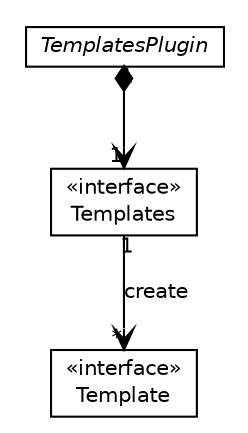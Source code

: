 #!/usr/local/bin/dot
#
# Class diagram 
# Generated by UMLGraph version R5_6-24-gf6e263 (http://www.umlgraph.org/)
#

digraph G {
	edge [fontname="Helvetica",fontsize=10,labelfontname="Helvetica",labelfontsize=10];
	node [fontname="Helvetica",fontsize=10,shape=plaintext];
	nodesep=0.25;
	ranksep=0.5;
	// org.qiweb.api.templates.Template
	c2150 [label=<<table title="org.qiweb.api.templates.Template" border="0" cellborder="1" cellspacing="0" cellpadding="2" port="p" href="./Template.html">
		<tr><td><table border="0" cellspacing="0" cellpadding="1">
<tr><td align="center" balign="center"> &#171;interface&#187; </td></tr>
<tr><td align="center" balign="center"> Template </td></tr>
		</table></td></tr>
		</table>>, URL="./Template.html", fontname="Helvetica", fontcolor="black", fontsize=10.0];
	// org.qiweb.api.templates.Templates
	c2151 [label=<<table title="org.qiweb.api.templates.Templates" border="0" cellborder="1" cellspacing="0" cellpadding="2" port="p" href="./Templates.html">
		<tr><td><table border="0" cellspacing="0" cellpadding="1">
<tr><td align="center" balign="center"> &#171;interface&#187; </td></tr>
<tr><td align="center" balign="center"> Templates </td></tr>
		</table></td></tr>
		</table>>, URL="./Templates.html", fontname="Helvetica", fontcolor="black", fontsize=10.0];
	// org.qiweb.api.templates.TemplatesPlugin
	c2152 [label=<<table title="org.qiweb.api.templates.TemplatesPlugin" border="0" cellborder="1" cellspacing="0" cellpadding="2" port="p" href="./TemplatesPlugin.html">
		<tr><td><table border="0" cellspacing="0" cellpadding="1">
<tr><td align="center" balign="center"><font face="Helvetica-Oblique"> TemplatesPlugin </font></td></tr>
		</table></td></tr>
		</table>>, URL="./TemplatesPlugin.html", fontname="Helvetica", fontcolor="black", fontsize=10.0];
	// org.qiweb.api.templates.Templates NAVASSOC org.qiweb.api.templates.Template
	c2151:p -> c2150:p [taillabel="1", label="create", headlabel="*", fontname="Helvetica", fontcolor="black", fontsize=10.0, color="black", arrowhead=open];
	// org.qiweb.api.templates.TemplatesPlugin NAVCOMPOSED org.qiweb.api.templates.Templates
	c2152:p -> c2151:p [taillabel="1", label="", headlabel="1", fontname="Helvetica", fontcolor="black", fontsize=10.0, color="black", arrowhead=open, arrowtail=diamond, dir=both];
}

